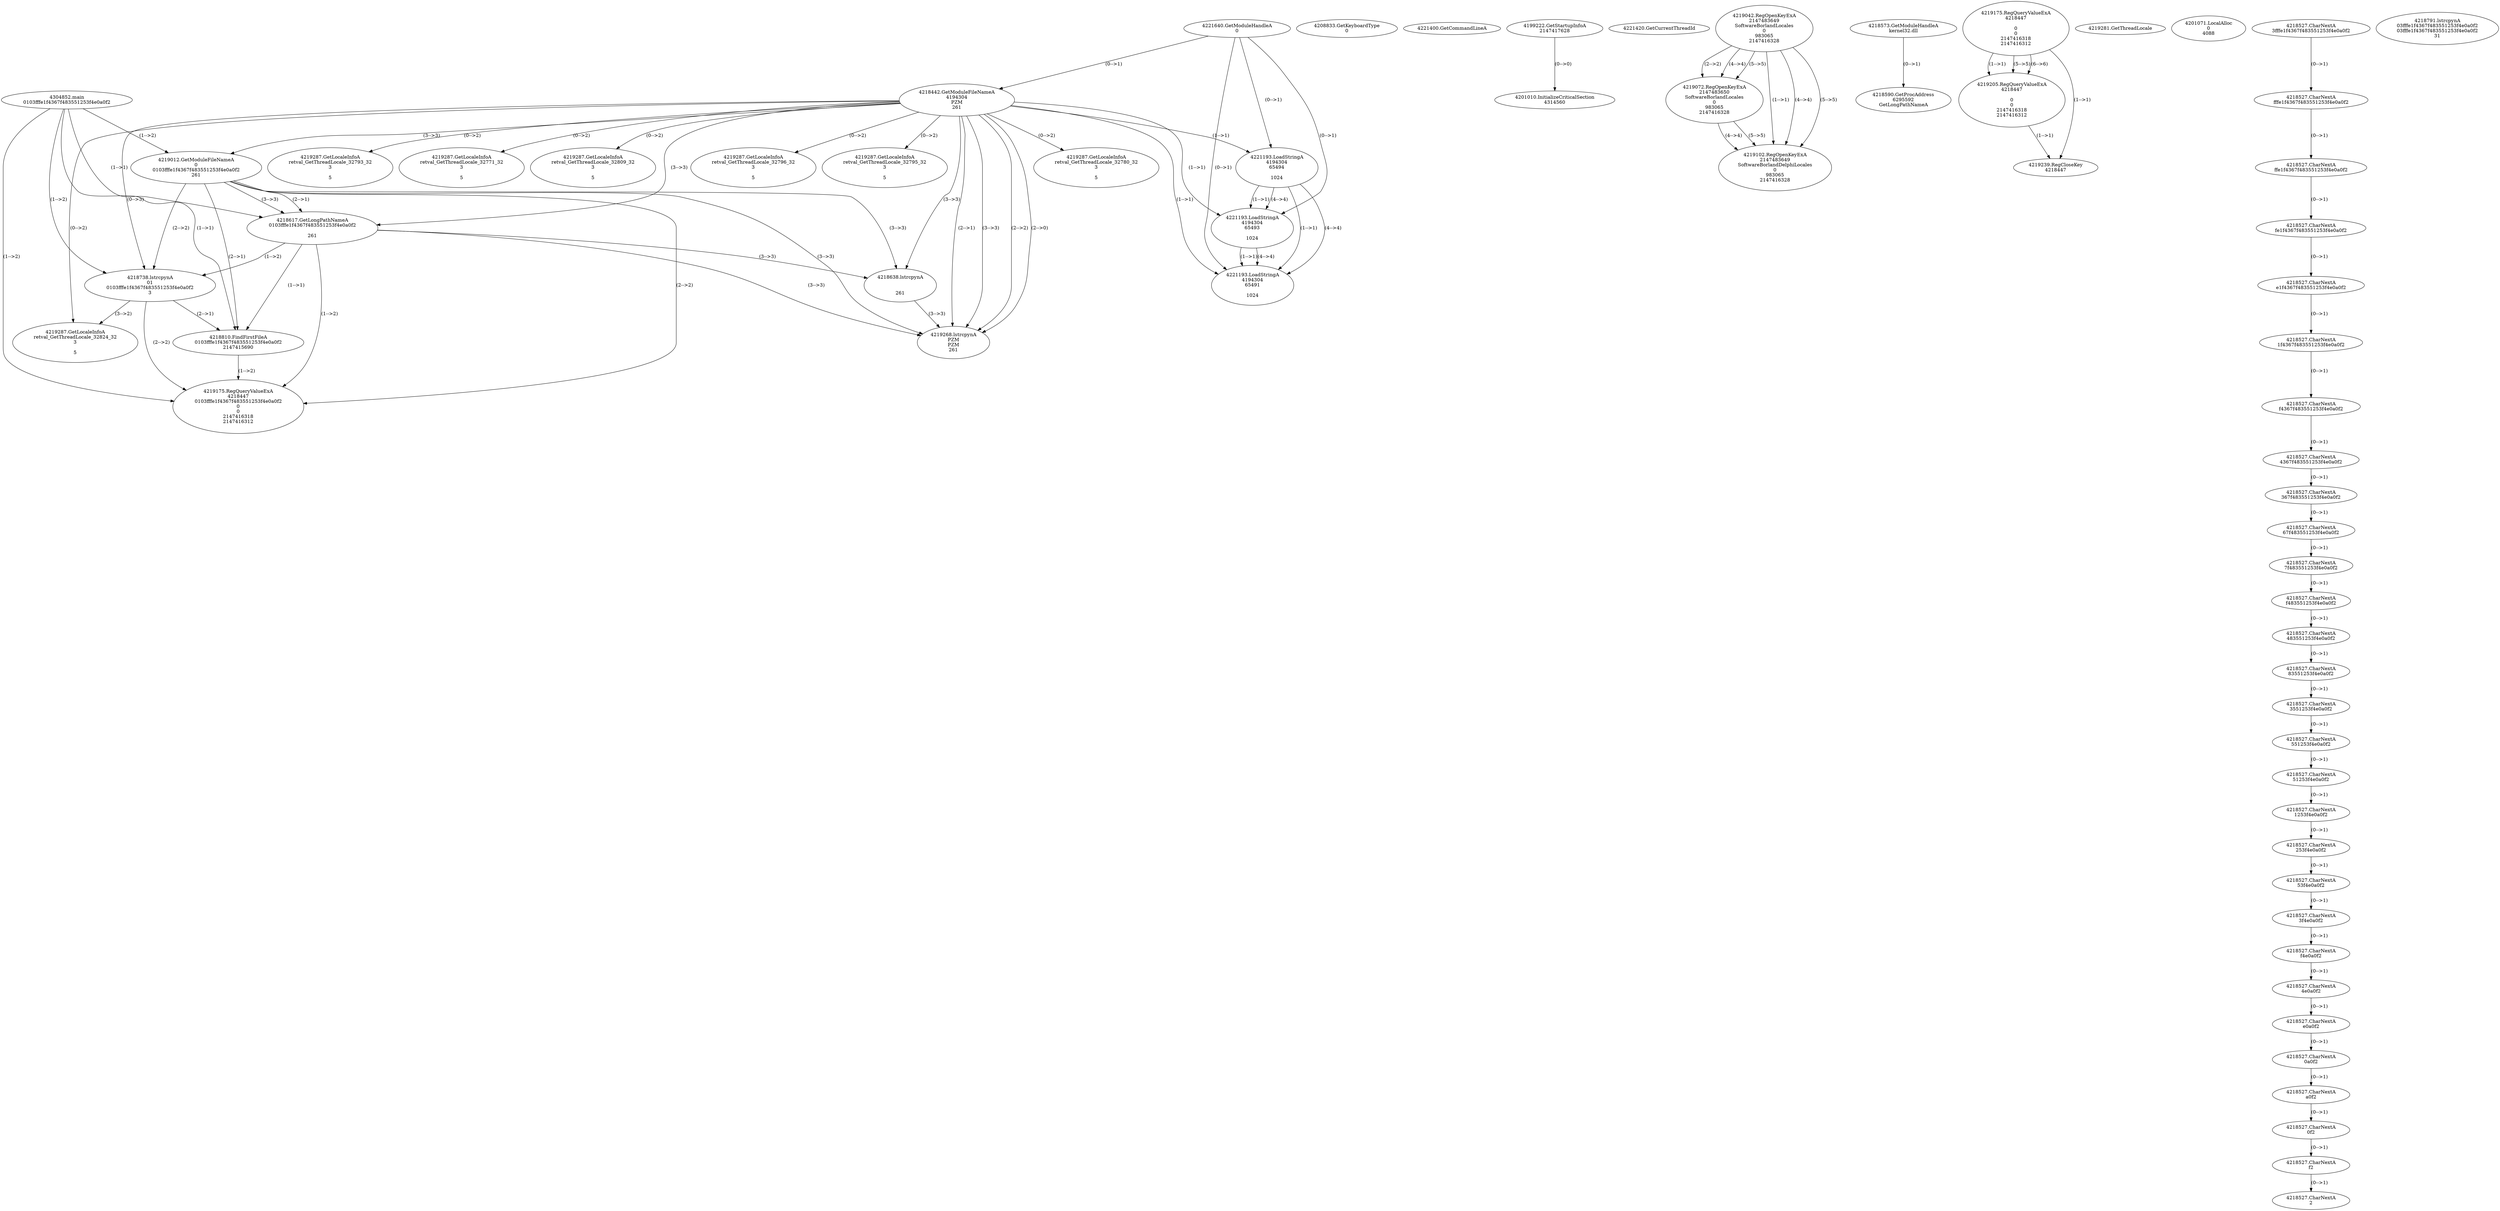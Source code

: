 // Global SCDG with merge call
digraph {
	0 [label="4304852.main
0103fffe1f4367f483551253f4e0a0f2"]
	1 [label="4221640.GetModuleHandleA
0"]
	2 [label="4208833.GetKeyboardType
0"]
	3 [label="4221400.GetCommandLineA
"]
	4 [label="4199222.GetStartupInfoA
2147417628"]
	5 [label="4221420.GetCurrentThreadId
"]
	6 [label="4218442.GetModuleFileNameA
4194304
PZM
261"]
	1 -> 6 [label="(0-->1)"]
	7 [label="4219012.GetModuleFileNameA
0
0103fffe1f4367f483551253f4e0a0f2
261"]
	0 -> 7 [label="(1-->2)"]
	6 -> 7 [label="(3-->3)"]
	8 [label="4219042.RegOpenKeyExA
2147483649
Software\Borland\Locales
0
983065
2147416328"]
	9 [label="4219072.RegOpenKeyExA
2147483650
Software\Borland\Locales
0
983065
2147416328"]
	8 -> 9 [label="(2-->2)"]
	8 -> 9 [label="(4-->4)"]
	8 -> 9 [label="(5-->5)"]
	10 [label="4219102.RegOpenKeyExA
2147483649
Software\Borland\Delphi\Locales
0
983065
2147416328"]
	8 -> 10 [label="(1-->1)"]
	8 -> 10 [label="(4-->4)"]
	9 -> 10 [label="(4-->4)"]
	8 -> 10 [label="(5-->5)"]
	9 -> 10 [label="(5-->5)"]
	11 [label="4218573.GetModuleHandleA
kernel32.dll"]
	12 [label="4218590.GetProcAddress
6295592
GetLongPathNameA"]
	11 -> 12 [label="(0-->1)"]
	13 [label="4218617.GetLongPathNameA
0103fffe1f4367f483551253f4e0a0f2

261"]
	0 -> 13 [label="(1-->1)"]
	7 -> 13 [label="(2-->1)"]
	6 -> 13 [label="(3-->3)"]
	7 -> 13 [label="(3-->3)"]
	14 [label="4218638.lstrcpynA


261"]
	6 -> 14 [label="(3-->3)"]
	7 -> 14 [label="(3-->3)"]
	13 -> 14 [label="(3-->3)"]
	15 [label="4219175.RegQueryValueExA
4218447

0
0
2147416318
2147416312"]
	16 [label="4219205.RegQueryValueExA
4218447

0
0
2147416318
2147416312"]
	15 -> 16 [label="(1-->1)"]
	15 -> 16 [label="(5-->5)"]
	15 -> 16 [label="(6-->6)"]
	17 [label="4219239.RegCloseKey
4218447"]
	15 -> 17 [label="(1-->1)"]
	16 -> 17 [label="(1-->1)"]
	18 [label="4219268.lstrcpynA
PZM
PZM
261"]
	6 -> 18 [label="(2-->1)"]
	6 -> 18 [label="(2-->2)"]
	6 -> 18 [label="(3-->3)"]
	7 -> 18 [label="(3-->3)"]
	13 -> 18 [label="(3-->3)"]
	14 -> 18 [label="(3-->3)"]
	6 -> 18 [label="(2-->0)"]
	19 [label="4219281.GetThreadLocale
"]
	20 [label="4219287.GetLocaleInfoA
retval_GetThreadLocale_32796_32
3

5"]
	6 -> 20 [label="(0-->2)"]
	21 [label="4221193.LoadStringA
4194304
65494

1024"]
	1 -> 21 [label="(0-->1)"]
	6 -> 21 [label="(1-->1)"]
	22 [label="4219287.GetLocaleInfoA
retval_GetThreadLocale_32795_32
3

5"]
	6 -> 22 [label="(0-->2)"]
	23 [label="4221193.LoadStringA
4194304
65493

1024"]
	1 -> 23 [label="(0-->1)"]
	6 -> 23 [label="(1-->1)"]
	21 -> 23 [label="(1-->1)"]
	21 -> 23 [label="(4-->4)"]
	24 [label="4221193.LoadStringA
4194304
65491

1024"]
	1 -> 24 [label="(0-->1)"]
	6 -> 24 [label="(1-->1)"]
	21 -> 24 [label="(1-->1)"]
	23 -> 24 [label="(1-->1)"]
	21 -> 24 [label="(4-->4)"]
	23 -> 24 [label="(4-->4)"]
	25 [label="4201010.InitializeCriticalSection
4314560"]
	4 -> 25 [label="(0-->0)"]
	26 [label="4201071.LocalAlloc
0
4088"]
	27 [label="4218738.lstrcpynA
01
0103fffe1f4367f483551253f4e0a0f2
3"]
	0 -> 27 [label="(1-->2)"]
	7 -> 27 [label="(2-->2)"]
	13 -> 27 [label="(1-->2)"]
	6 -> 27 [label="(0-->3)"]
	28 [label="4218527.CharNextA
3fffe1f4367f483551253f4e0a0f2"]
	29 [label="4218527.CharNextA
fffe1f4367f483551253f4e0a0f2"]
	28 -> 29 [label="(0-->1)"]
	30 [label="4218527.CharNextA
ffe1f4367f483551253f4e0a0f2"]
	29 -> 30 [label="(0-->1)"]
	31 [label="4218527.CharNextA
fe1f4367f483551253f4e0a0f2"]
	30 -> 31 [label="(0-->1)"]
	32 [label="4218527.CharNextA
e1f4367f483551253f4e0a0f2"]
	31 -> 32 [label="(0-->1)"]
	33 [label="4218527.CharNextA
1f4367f483551253f4e0a0f2"]
	32 -> 33 [label="(0-->1)"]
	34 [label="4218527.CharNextA
f4367f483551253f4e0a0f2"]
	33 -> 34 [label="(0-->1)"]
	35 [label="4218527.CharNextA
4367f483551253f4e0a0f2"]
	34 -> 35 [label="(0-->1)"]
	36 [label="4218527.CharNextA
367f483551253f4e0a0f2"]
	35 -> 36 [label="(0-->1)"]
	37 [label="4218527.CharNextA
67f483551253f4e0a0f2"]
	36 -> 37 [label="(0-->1)"]
	38 [label="4218527.CharNextA
7f483551253f4e0a0f2"]
	37 -> 38 [label="(0-->1)"]
	39 [label="4218527.CharNextA
f483551253f4e0a0f2"]
	38 -> 39 [label="(0-->1)"]
	40 [label="4218527.CharNextA
483551253f4e0a0f2"]
	39 -> 40 [label="(0-->1)"]
	41 [label="4218527.CharNextA
83551253f4e0a0f2"]
	40 -> 41 [label="(0-->1)"]
	42 [label="4218527.CharNextA
3551253f4e0a0f2"]
	41 -> 42 [label="(0-->1)"]
	43 [label="4218527.CharNextA
551253f4e0a0f2"]
	42 -> 43 [label="(0-->1)"]
	44 [label="4218527.CharNextA
51253f4e0a0f2"]
	43 -> 44 [label="(0-->1)"]
	45 [label="4218527.CharNextA
1253f4e0a0f2"]
	44 -> 45 [label="(0-->1)"]
	46 [label="4218527.CharNextA
253f4e0a0f2"]
	45 -> 46 [label="(0-->1)"]
	47 [label="4218527.CharNextA
53f4e0a0f2"]
	46 -> 47 [label="(0-->1)"]
	48 [label="4218527.CharNextA
3f4e0a0f2"]
	47 -> 48 [label="(0-->1)"]
	49 [label="4218527.CharNextA
f4e0a0f2"]
	48 -> 49 [label="(0-->1)"]
	50 [label="4218527.CharNextA
4e0a0f2"]
	49 -> 50 [label="(0-->1)"]
	51 [label="4218527.CharNextA
e0a0f2"]
	50 -> 51 [label="(0-->1)"]
	52 [label="4218527.CharNextA
0a0f2"]
	51 -> 52 [label="(0-->1)"]
	53 [label="4218527.CharNextA
a0f2"]
	52 -> 53 [label="(0-->1)"]
	54 [label="4218527.CharNextA
0f2"]
	53 -> 54 [label="(0-->1)"]
	55 [label="4218527.CharNextA
f2"]
	54 -> 55 [label="(0-->1)"]
	56 [label="4218527.CharNextA
2"]
	55 -> 56 [label="(0-->1)"]
	57 [label="4218791.lstrcpynA
03fffe1f4367f483551253f4e0a0f2
03fffe1f4367f483551253f4e0a0f2
31"]
	58 [label="4218810.FindFirstFileA
0103fffe1f4367f483551253f4e0a0f2
2147415690"]
	0 -> 58 [label="(1-->1)"]
	7 -> 58 [label="(2-->1)"]
	13 -> 58 [label="(1-->1)"]
	27 -> 58 [label="(2-->1)"]
	59 [label="4219175.RegQueryValueExA
4218447
0103fffe1f4367f483551253f4e0a0f2
0
0
2147416318
2147416312"]
	0 -> 59 [label="(1-->2)"]
	7 -> 59 [label="(2-->2)"]
	13 -> 59 [label="(1-->2)"]
	27 -> 59 [label="(2-->2)"]
	58 -> 59 [label="(1-->2)"]
	60 [label="4219287.GetLocaleInfoA
retval_GetThreadLocale_32824_32
3

5"]
	6 -> 60 [label="(0-->2)"]
	27 -> 60 [label="(3-->2)"]
	61 [label="4219287.GetLocaleInfoA
retval_GetThreadLocale_32780_32
3

5"]
	6 -> 61 [label="(0-->2)"]
	62 [label="4219287.GetLocaleInfoA
retval_GetThreadLocale_32793_32
3

5"]
	6 -> 62 [label="(0-->2)"]
	63 [label="4219287.GetLocaleInfoA
retval_GetThreadLocale_32771_32
3

5"]
	6 -> 63 [label="(0-->2)"]
	64 [label="4219287.GetLocaleInfoA
retval_GetThreadLocale_32809_32
3

5"]
	6 -> 64 [label="(0-->2)"]
}
